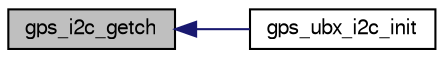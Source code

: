 digraph "gps_i2c_getch"
{
  edge [fontname="FreeSans",fontsize="10",labelfontname="FreeSans",labelfontsize="10"];
  node [fontname="FreeSans",fontsize="10",shape=record];
  rankdir="LR";
  Node1 [label="gps_i2c_getch",height=0.2,width=0.4,color="black", fillcolor="grey75", style="filled", fontcolor="black"];
  Node1 -> Node2 [dir="back",color="midnightblue",fontsize="10",style="solid",fontname="FreeSans"];
  Node2 [label="gps_ubx_i2c_init",height=0.2,width=0.4,color="black", fillcolor="white", style="filled",URL="$gps__ubx__i2c_8h.html#a02ccc0087dc23753c79b16f60f859b56",tooltip="init function "];
}
